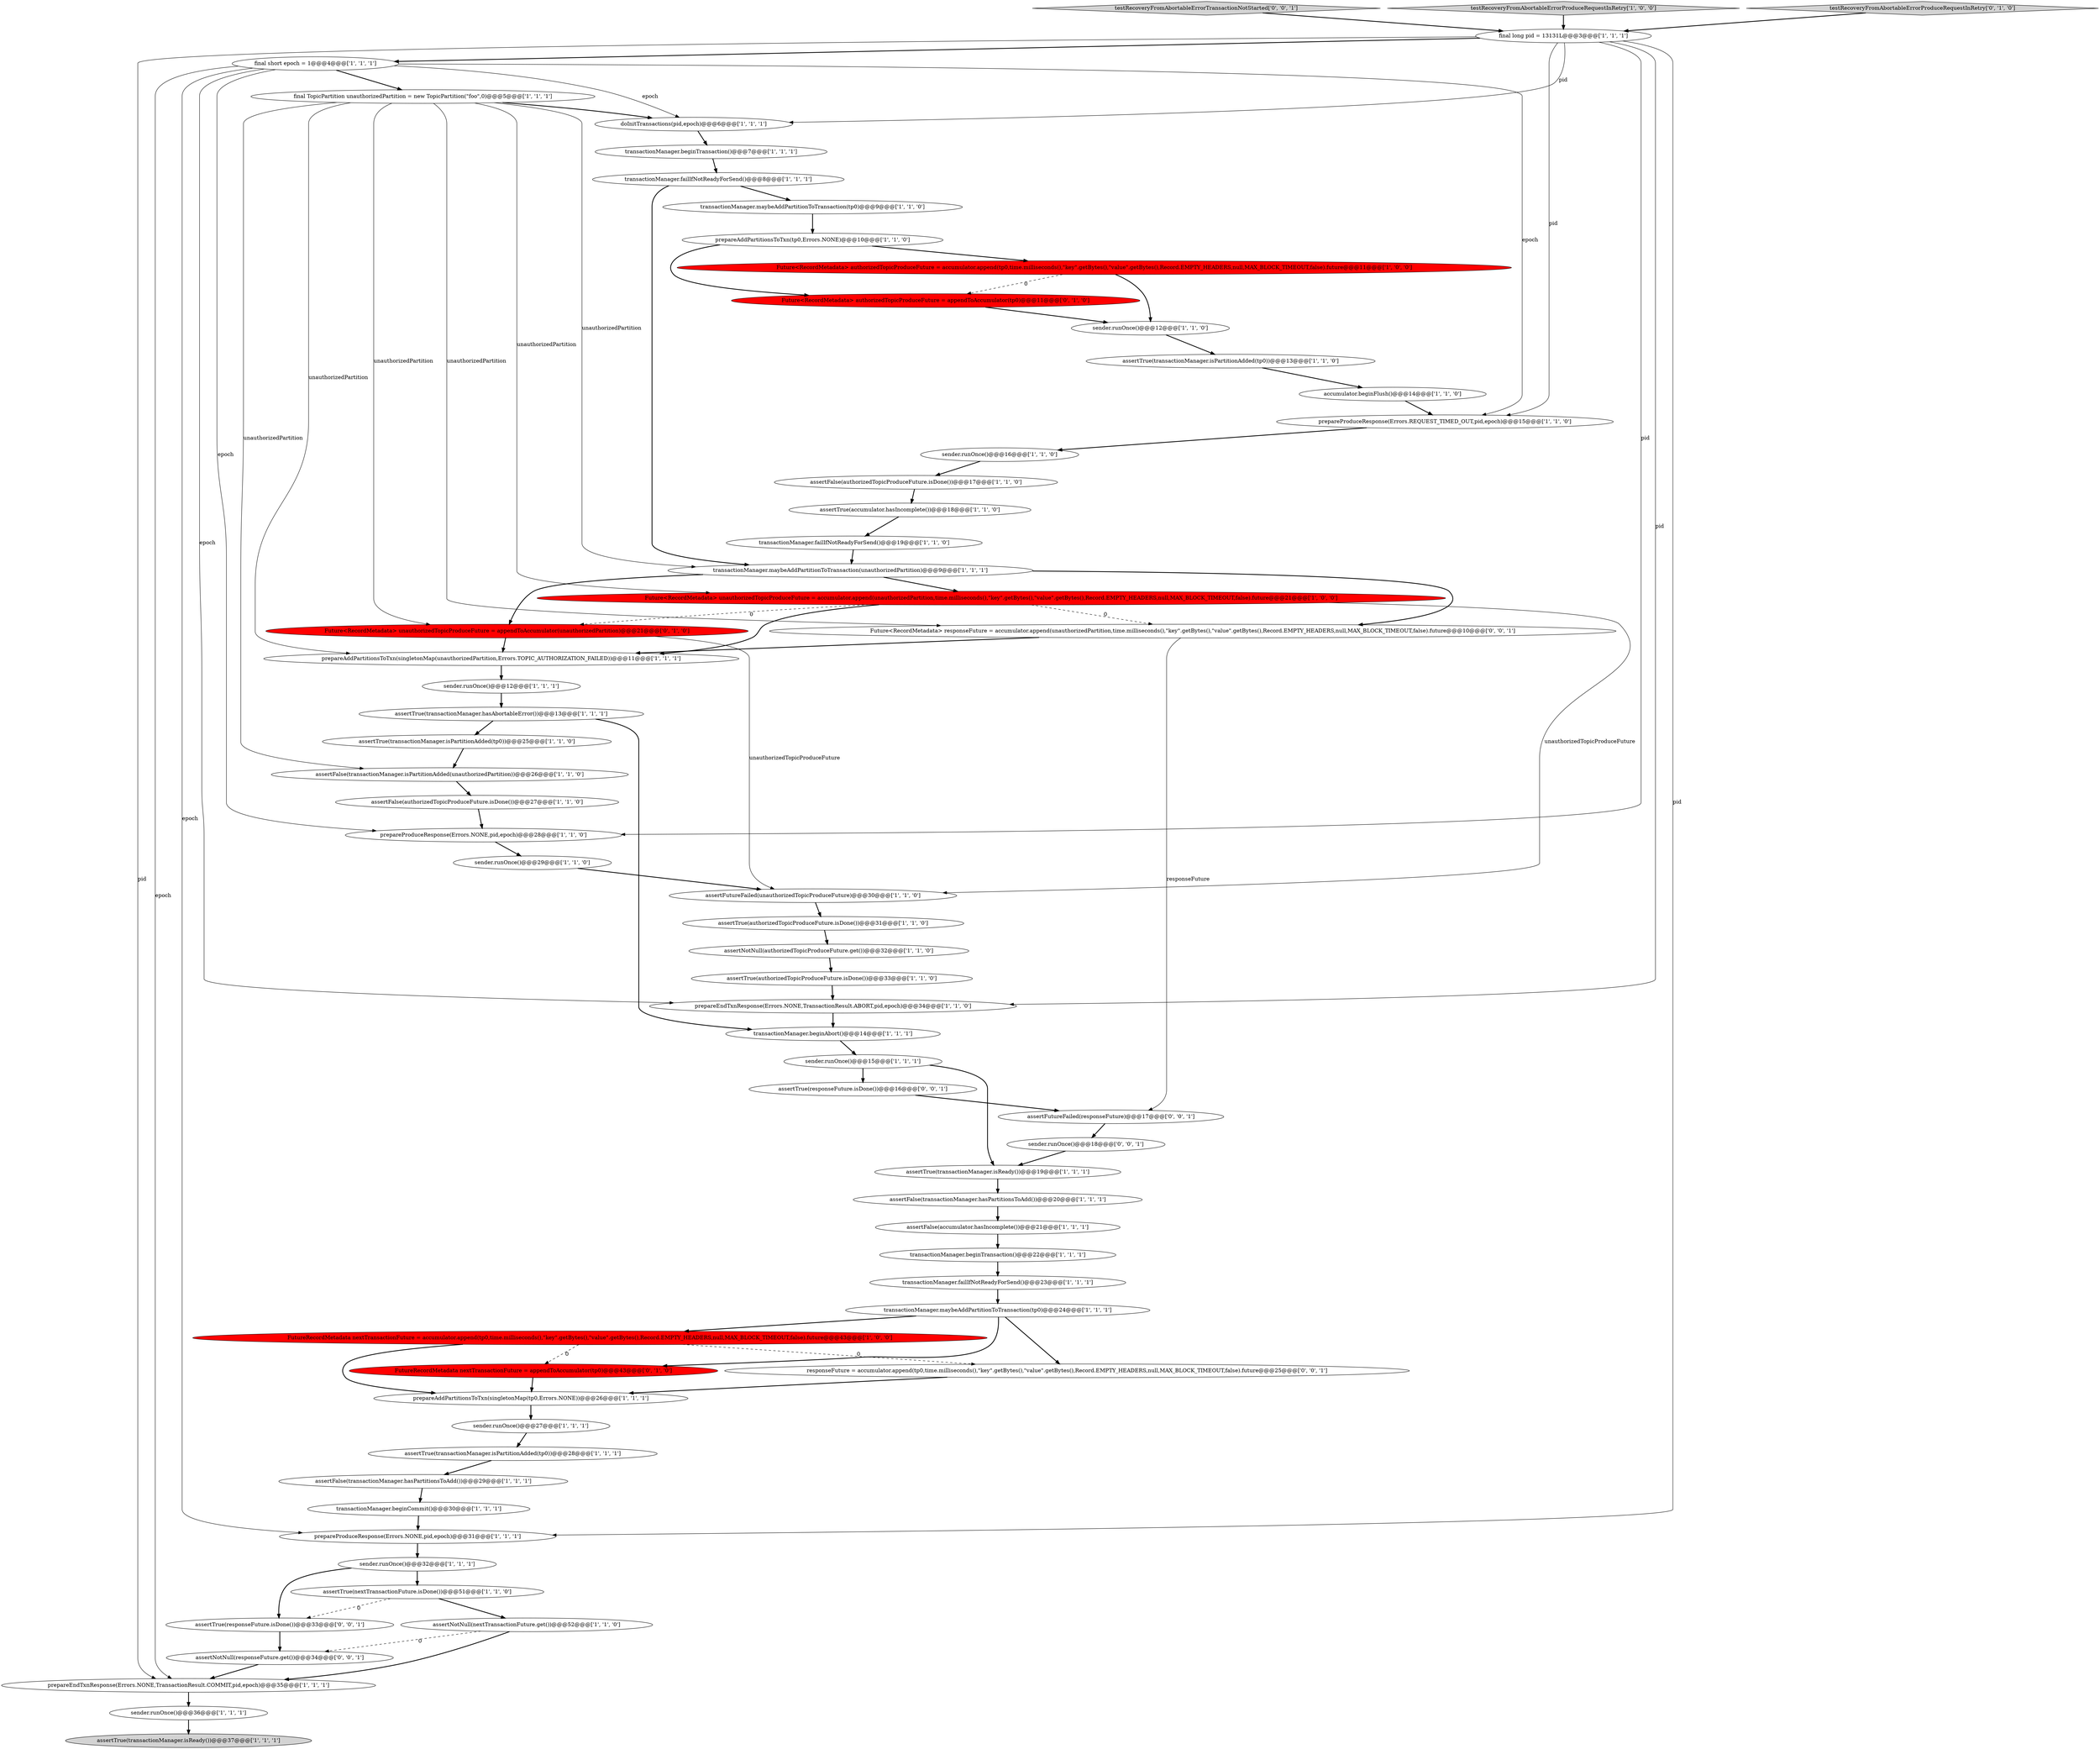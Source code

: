 digraph {
63 [style = filled, label = "assertFutureFailed(responseFuture)@@@17@@@['0', '0', '1']", fillcolor = white, shape = ellipse image = "AAA0AAABBB3BBB"];
43 [style = filled, label = "transactionManager.beginCommit()@@@30@@@['1', '1', '1']", fillcolor = white, shape = ellipse image = "AAA0AAABBB1BBB"];
17 [style = filled, label = "accumulator.beginFlush()@@@14@@@['1', '1', '0']", fillcolor = white, shape = ellipse image = "AAA0AAABBB1BBB"];
25 [style = filled, label = "assertNotNull(authorizedTopicProduceFuture.get())@@@32@@@['1', '1', '0']", fillcolor = white, shape = ellipse image = "AAA0AAABBB1BBB"];
6 [style = filled, label = "sender.runOnce()@@@16@@@['1', '1', '0']", fillcolor = white, shape = ellipse image = "AAA0AAABBB1BBB"];
31 [style = filled, label = "assertFalse(transactionManager.hasPartitionsToAdd())@@@20@@@['1', '1', '1']", fillcolor = white, shape = ellipse image = "AAA0AAABBB1BBB"];
35 [style = filled, label = "transactionManager.beginAbort()@@@14@@@['1', '1', '1']", fillcolor = white, shape = ellipse image = "AAA0AAABBB1BBB"];
15 [style = filled, label = "final long pid = 13131L@@@3@@@['1', '1', '1']", fillcolor = white, shape = ellipse image = "AAA0AAABBB1BBB"];
24 [style = filled, label = "transactionManager.beginTransaction()@@@22@@@['1', '1', '1']", fillcolor = white, shape = ellipse image = "AAA0AAABBB1BBB"];
57 [style = filled, label = "FutureRecordMetadata nextTransactionFuture = appendToAccumulator(tp0)@@@43@@@['0', '1', '0']", fillcolor = red, shape = ellipse image = "AAA1AAABBB2BBB"];
60 [style = filled, label = "testRecoveryFromAbortableErrorTransactionNotStarted['0', '0', '1']", fillcolor = lightgray, shape = diamond image = "AAA0AAABBB3BBB"];
22 [style = filled, label = "assertFalse(authorizedTopicProduceFuture.isDone())@@@27@@@['1', '1', '0']", fillcolor = white, shape = ellipse image = "AAA0AAABBB1BBB"];
11 [style = filled, label = "testRecoveryFromAbortableErrorProduceRequestInRetry['1', '0', '0']", fillcolor = lightgray, shape = diamond image = "AAA0AAABBB1BBB"];
56 [style = filled, label = "Future<RecordMetadata> unauthorizedTopicProduceFuture = appendToAccumulator(unauthorizedPartition)@@@21@@@['0', '1', '0']", fillcolor = red, shape = ellipse image = "AAA1AAABBB2BBB"];
28 [style = filled, label = "final TopicPartition unauthorizedPartition = new TopicPartition(\"foo\",0)@@@5@@@['1', '1', '1']", fillcolor = white, shape = ellipse image = "AAA0AAABBB1BBB"];
12 [style = filled, label = "assertFalse(accumulator.hasIncomplete())@@@21@@@['1', '1', '1']", fillcolor = white, shape = ellipse image = "AAA0AAABBB1BBB"];
62 [style = filled, label = "assertTrue(responseFuture.isDone())@@@33@@@['0', '0', '1']", fillcolor = white, shape = ellipse image = "AAA0AAABBB3BBB"];
33 [style = filled, label = "doInitTransactions(pid,epoch)@@@6@@@['1', '1', '1']", fillcolor = white, shape = ellipse image = "AAA0AAABBB1BBB"];
1 [style = filled, label = "assertTrue(transactionManager.isReady())@@@37@@@['1', '1', '1']", fillcolor = lightgray, shape = ellipse image = "AAA0AAABBB1BBB"];
18 [style = filled, label = "transactionManager.failIfNotReadyForSend()@@@19@@@['1', '1', '0']", fillcolor = white, shape = ellipse image = "AAA0AAABBB1BBB"];
36 [style = filled, label = "transactionManager.maybeAddPartitionToTransaction(tp0)@@@9@@@['1', '1', '0']", fillcolor = white, shape = ellipse image = "AAA0AAABBB1BBB"];
26 [style = filled, label = "prepareAddPartitionsToTxn(singletonMap(tp0,Errors.NONE))@@@26@@@['1', '1', '1']", fillcolor = white, shape = ellipse image = "AAA0AAABBB1BBB"];
46 [style = filled, label = "sender.runOnce()@@@15@@@['1', '1', '1']", fillcolor = white, shape = ellipse image = "AAA0AAABBB1BBB"];
14 [style = filled, label = "Future<RecordMetadata> authorizedTopicProduceFuture = accumulator.append(tp0,time.milliseconds(),\"key\".getBytes(),\"value\".getBytes(),Record.EMPTY_HEADERS,null,MAX_BLOCK_TIMEOUT,false).future@@@11@@@['1', '0', '0']", fillcolor = red, shape = ellipse image = "AAA1AAABBB1BBB"];
34 [style = filled, label = "transactionManager.beginTransaction()@@@7@@@['1', '1', '1']", fillcolor = white, shape = ellipse image = "AAA0AAABBB1BBB"];
58 [style = filled, label = "assertNotNull(responseFuture.get())@@@34@@@['0', '0', '1']", fillcolor = white, shape = ellipse image = "AAA0AAABBB3BBB"];
32 [style = filled, label = "transactionManager.maybeAddPartitionToTransaction(unauthorizedPartition)@@@9@@@['1', '1', '1']", fillcolor = white, shape = ellipse image = "AAA0AAABBB1BBB"];
21 [style = filled, label = "assertFalse(transactionManager.hasPartitionsToAdd())@@@29@@@['1', '1', '1']", fillcolor = white, shape = ellipse image = "AAA0AAABBB1BBB"];
37 [style = filled, label = "sender.runOnce()@@@12@@@['1', '1', '0']", fillcolor = white, shape = ellipse image = "AAA0AAABBB1BBB"];
39 [style = filled, label = "transactionManager.failIfNotReadyForSend()@@@8@@@['1', '1', '1']", fillcolor = white, shape = ellipse image = "AAA0AAABBB1BBB"];
51 [style = filled, label = "sender.runOnce()@@@27@@@['1', '1', '1']", fillcolor = white, shape = ellipse image = "AAA0AAABBB1BBB"];
16 [style = filled, label = "prepareProduceResponse(Errors.REQUEST_TIMED_OUT,pid,epoch)@@@15@@@['1', '1', '0']", fillcolor = white, shape = ellipse image = "AAA0AAABBB1BBB"];
64 [style = filled, label = "Future<RecordMetadata> responseFuture = accumulator.append(unauthorizedPartition,time.milliseconds(),\"key\".getBytes(),\"value\".getBytes(),Record.EMPTY_HEADERS,null,MAX_BLOCK_TIMEOUT,false).future@@@10@@@['0', '0', '1']", fillcolor = white, shape = ellipse image = "AAA0AAABBB3BBB"];
38 [style = filled, label = "prepareAddPartitionsToTxn(tp0,Errors.NONE)@@@10@@@['1', '1', '0']", fillcolor = white, shape = ellipse image = "AAA0AAABBB1BBB"];
41 [style = filled, label = "assertFalse(authorizedTopicProduceFuture.isDone())@@@17@@@['1', '1', '0']", fillcolor = white, shape = ellipse image = "AAA0AAABBB1BBB"];
47 [style = filled, label = "FutureRecordMetadata nextTransactionFuture = accumulator.append(tp0,time.milliseconds(),\"key\".getBytes(),\"value\".getBytes(),Record.EMPTY_HEADERS,null,MAX_BLOCK_TIMEOUT,false).future@@@43@@@['1', '0', '0']", fillcolor = red, shape = ellipse image = "AAA1AAABBB1BBB"];
3 [style = filled, label = "final short epoch = 1@@@4@@@['1', '1', '1']", fillcolor = white, shape = ellipse image = "AAA0AAABBB1BBB"];
0 [style = filled, label = "prepareEndTxnResponse(Errors.NONE,TransactionResult.ABORT,pid,epoch)@@@34@@@['1', '1', '0']", fillcolor = white, shape = ellipse image = "AAA0AAABBB1BBB"];
61 [style = filled, label = "assertTrue(responseFuture.isDone())@@@16@@@['0', '0', '1']", fillcolor = white, shape = ellipse image = "AAA0AAABBB3BBB"];
5 [style = filled, label = "assertTrue(authorizedTopicProduceFuture.isDone())@@@33@@@['1', '1', '0']", fillcolor = white, shape = ellipse image = "AAA0AAABBB1BBB"];
30 [style = filled, label = "sender.runOnce()@@@36@@@['1', '1', '1']", fillcolor = white, shape = ellipse image = "AAA0AAABBB1BBB"];
54 [style = filled, label = "testRecoveryFromAbortableErrorProduceRequestInRetry['0', '1', '0']", fillcolor = lightgray, shape = diamond image = "AAA0AAABBB2BBB"];
55 [style = filled, label = "Future<RecordMetadata> authorizedTopicProduceFuture = appendToAccumulator(tp0)@@@11@@@['0', '1', '0']", fillcolor = red, shape = ellipse image = "AAA1AAABBB2BBB"];
20 [style = filled, label = "transactionManager.maybeAddPartitionToTransaction(tp0)@@@24@@@['1', '1', '1']", fillcolor = white, shape = ellipse image = "AAA0AAABBB1BBB"];
29 [style = filled, label = "prepareAddPartitionsToTxn(singletonMap(unauthorizedPartition,Errors.TOPIC_AUTHORIZATION_FAILED))@@@11@@@['1', '1', '1']", fillcolor = white, shape = ellipse image = "AAA0AAABBB1BBB"];
10 [style = filled, label = "assertTrue(transactionManager.hasAbortableError())@@@13@@@['1', '1', '1']", fillcolor = white, shape = ellipse image = "AAA0AAABBB1BBB"];
65 [style = filled, label = "responseFuture = accumulator.append(tp0,time.milliseconds(),\"key\".getBytes(),\"value\".getBytes(),Record.EMPTY_HEADERS,null,MAX_BLOCK_TIMEOUT,false).future@@@25@@@['0', '0', '1']", fillcolor = white, shape = ellipse image = "AAA0AAABBB3BBB"];
2 [style = filled, label = "assertTrue(accumulator.hasIncomplete())@@@18@@@['1', '1', '0']", fillcolor = white, shape = ellipse image = "AAA0AAABBB1BBB"];
27 [style = filled, label = "assertTrue(transactionManager.isReady())@@@19@@@['1', '1', '1']", fillcolor = white, shape = ellipse image = "AAA0AAABBB1BBB"];
42 [style = filled, label = "assertFutureFailed(unauthorizedTopicProduceFuture)@@@30@@@['1', '1', '0']", fillcolor = white, shape = ellipse image = "AAA0AAABBB1BBB"];
45 [style = filled, label = "assertTrue(transactionManager.isPartitionAdded(tp0))@@@25@@@['1', '1', '0']", fillcolor = white, shape = ellipse image = "AAA0AAABBB1BBB"];
48 [style = filled, label = "assertNotNull(nextTransactionFuture.get())@@@52@@@['1', '1', '0']", fillcolor = white, shape = ellipse image = "AAA0AAABBB1BBB"];
23 [style = filled, label = "prepareProduceResponse(Errors.NONE,pid,epoch)@@@28@@@['1', '1', '0']", fillcolor = white, shape = ellipse image = "AAA0AAABBB1BBB"];
49 [style = filled, label = "sender.runOnce()@@@32@@@['1', '1', '1']", fillcolor = white, shape = ellipse image = "AAA0AAABBB1BBB"];
50 [style = filled, label = "transactionManager.failIfNotReadyForSend()@@@23@@@['1', '1', '1']", fillcolor = white, shape = ellipse image = "AAA0AAABBB1BBB"];
44 [style = filled, label = "assertTrue(transactionManager.isPartitionAdded(tp0))@@@28@@@['1', '1', '1']", fillcolor = white, shape = ellipse image = "AAA0AAABBB1BBB"];
59 [style = filled, label = "sender.runOnce()@@@18@@@['0', '0', '1']", fillcolor = white, shape = ellipse image = "AAA0AAABBB3BBB"];
40 [style = filled, label = "sender.runOnce()@@@29@@@['1', '1', '0']", fillcolor = white, shape = ellipse image = "AAA0AAABBB1BBB"];
52 [style = filled, label = "assertTrue(nextTransactionFuture.isDone())@@@51@@@['1', '1', '0']", fillcolor = white, shape = ellipse image = "AAA0AAABBB1BBB"];
7 [style = filled, label = "Future<RecordMetadata> unauthorizedTopicProduceFuture = accumulator.append(unauthorizedPartition,time.milliseconds(),\"key\".getBytes(),\"value\".getBytes(),Record.EMPTY_HEADERS,null,MAX_BLOCK_TIMEOUT,false).future@@@21@@@['1', '0', '0']", fillcolor = red, shape = ellipse image = "AAA1AAABBB1BBB"];
8 [style = filled, label = "assertTrue(transactionManager.isPartitionAdded(tp0))@@@13@@@['1', '1', '0']", fillcolor = white, shape = ellipse image = "AAA0AAABBB1BBB"];
53 [style = filled, label = "prepareProduceResponse(Errors.NONE,pid,epoch)@@@31@@@['1', '1', '1']", fillcolor = white, shape = ellipse image = "AAA0AAABBB1BBB"];
9 [style = filled, label = "assertTrue(authorizedTopicProduceFuture.isDone())@@@31@@@['1', '1', '0']", fillcolor = white, shape = ellipse image = "AAA0AAABBB1BBB"];
19 [style = filled, label = "prepareEndTxnResponse(Errors.NONE,TransactionResult.COMMIT,pid,epoch)@@@35@@@['1', '1', '1']", fillcolor = white, shape = ellipse image = "AAA0AAABBB1BBB"];
13 [style = filled, label = "assertFalse(transactionManager.isPartitionAdded(unauthorizedPartition))@@@26@@@['1', '1', '0']", fillcolor = white, shape = ellipse image = "AAA0AAABBB1BBB"];
4 [style = filled, label = "sender.runOnce()@@@12@@@['1', '1', '1']", fillcolor = white, shape = ellipse image = "AAA0AAABBB1BBB"];
56->29 [style = bold, label=""];
3->16 [style = solid, label="epoch"];
20->57 [style = bold, label=""];
21->43 [style = bold, label=""];
46->61 [style = bold, label=""];
42->9 [style = bold, label=""];
10->35 [style = bold, label=""];
7->56 [style = dashed, label="0"];
26->51 [style = bold, label=""];
28->7 [style = solid, label="unauthorizedPartition"];
5->0 [style = bold, label=""];
43->53 [style = bold, label=""];
47->26 [style = bold, label=""];
6->41 [style = bold, label=""];
18->32 [style = bold, label=""];
58->19 [style = bold, label=""];
13->22 [style = bold, label=""];
15->19 [style = solid, label="pid"];
15->0 [style = solid, label="pid"];
48->58 [style = dashed, label="0"];
56->42 [style = solid, label="unauthorizedTopicProduceFuture"];
17->16 [style = bold, label=""];
38->55 [style = bold, label=""];
55->37 [style = bold, label=""];
14->37 [style = bold, label=""];
7->29 [style = bold, label=""];
32->56 [style = bold, label=""];
44->21 [style = bold, label=""];
28->29 [style = solid, label="unauthorizedPartition"];
16->6 [style = bold, label=""];
51->44 [style = bold, label=""];
7->64 [style = dashed, label="0"];
27->31 [style = bold, label=""];
2->18 [style = bold, label=""];
32->7 [style = bold, label=""];
28->32 [style = solid, label="unauthorizedPartition"];
49->62 [style = bold, label=""];
41->2 [style = bold, label=""];
22->23 [style = bold, label=""];
8->17 [style = bold, label=""];
15->16 [style = solid, label="pid"];
52->62 [style = dashed, label="0"];
52->48 [style = bold, label=""];
10->45 [style = bold, label=""];
28->64 [style = solid, label="unauthorizedPartition"];
3->23 [style = solid, label="epoch"];
61->63 [style = bold, label=""];
32->64 [style = bold, label=""];
4->10 [style = bold, label=""];
59->27 [style = bold, label=""];
65->26 [style = bold, label=""];
47->57 [style = dashed, label="0"];
63->59 [style = bold, label=""];
57->26 [style = bold, label=""];
64->29 [style = bold, label=""];
12->24 [style = bold, label=""];
54->15 [style = bold, label=""];
15->3 [style = bold, label=""];
31->12 [style = bold, label=""];
15->33 [style = solid, label="pid"];
64->63 [style = solid, label="responseFuture"];
3->28 [style = bold, label=""];
28->56 [style = solid, label="unauthorizedPartition"];
3->53 [style = solid, label="epoch"];
39->32 [style = bold, label=""];
34->39 [style = bold, label=""];
20->65 [style = bold, label=""];
14->55 [style = dashed, label="0"];
15->53 [style = solid, label="pid"];
15->23 [style = solid, label="pid"];
25->5 [style = bold, label=""];
37->8 [style = bold, label=""];
28->13 [style = solid, label="unauthorizedPartition"];
24->50 [style = bold, label=""];
3->33 [style = solid, label="epoch"];
29->4 [style = bold, label=""];
30->1 [style = bold, label=""];
50->20 [style = bold, label=""];
62->58 [style = bold, label=""];
60->15 [style = bold, label=""];
3->0 [style = solid, label="epoch"];
45->13 [style = bold, label=""];
20->47 [style = bold, label=""];
3->19 [style = solid, label="epoch"];
11->15 [style = bold, label=""];
38->14 [style = bold, label=""];
53->49 [style = bold, label=""];
28->33 [style = bold, label=""];
49->52 [style = bold, label=""];
23->40 [style = bold, label=""];
9->25 [style = bold, label=""];
46->27 [style = bold, label=""];
48->19 [style = bold, label=""];
0->35 [style = bold, label=""];
7->42 [style = solid, label="unauthorizedTopicProduceFuture"];
36->38 [style = bold, label=""];
47->65 [style = dashed, label="0"];
33->34 [style = bold, label=""];
39->36 [style = bold, label=""];
40->42 [style = bold, label=""];
19->30 [style = bold, label=""];
35->46 [style = bold, label=""];
}
